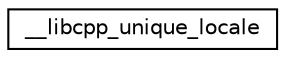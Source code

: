 digraph "Graphical Class Hierarchy"
{
  edge [fontname="Helvetica",fontsize="10",labelfontname="Helvetica",labelfontsize="10"];
  node [fontname="Helvetica",fontsize="10",shape=record];
  rankdir="LR";
  Node0 [label="__libcpp_unique_locale",height=0.2,width=0.4,color="black", fillcolor="white", style="filled",URL="$struct____libcpp__unique__locale.html"];
}
